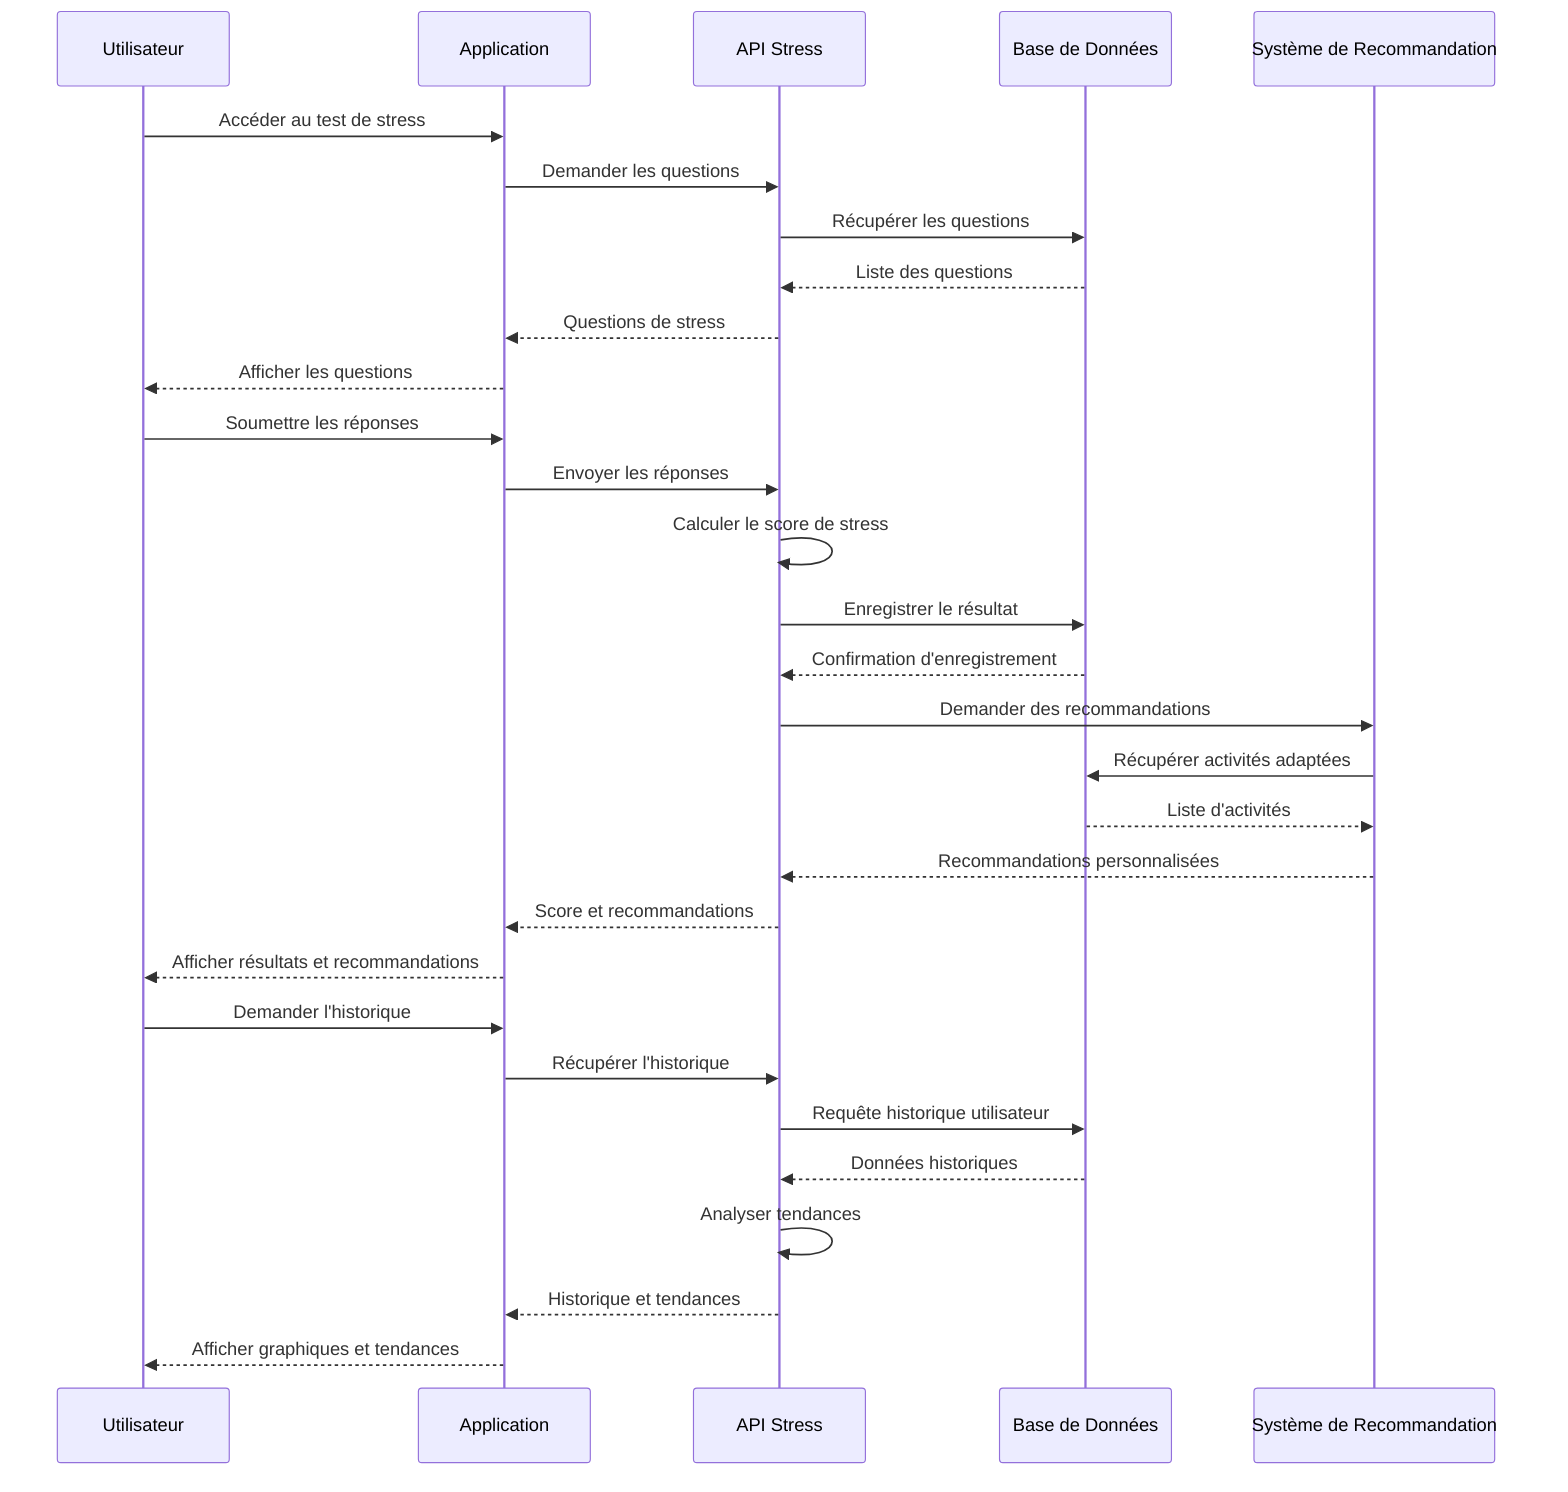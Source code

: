 sequenceDiagram
    participant User as Utilisateur
    participant App as Application
    participant API as API Stress
    participant DB as Base de Données
    participant Rec as Système de Recommandation

    %% Répondre au questionnaire
    User->>App: Accéder au test de stress
    App->>API: Demander les questions
    API->>DB: Récupérer les questions
    DB-->>API: Liste des questions
    API-->>App: Questions de stress
    App-->>User: Afficher les questions
    
    %% Soumettre les réponses
    User->>App: Soumettre les réponses
    App->>API: Envoyer les réponses
    API->>API: Calculer le score de stress
    API->>DB: Enregistrer le résultat
    DB-->>API: Confirmation d'enregistrement
    
    %% Obtenir des recommandations
    API->>Rec: Demander des recommandations
    Rec->>DB: Récupérer activités adaptées
    DB-->>Rec: Liste d'activités
    Rec-->>API: Recommandations personnalisées
    API-->>App: Score et recommandations
    App-->>User: Afficher résultats et recommandations
    
    %% Consulter l'historique
    User->>App: Demander l'historique
    App->>API: Récupérer l'historique
    API->>DB: Requête historique utilisateur
    DB-->>API: Données historiques
    API->>API: Analyser tendances
    API-->>App: Historique et tendances
    App-->>User: Afficher graphiques et tendances